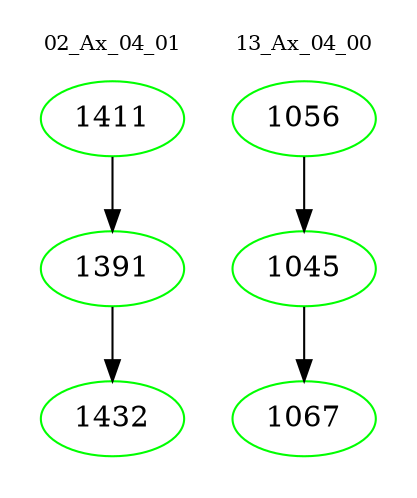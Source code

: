 digraph{
subgraph cluster_0 {
color = white
label = "02_Ax_04_01";
fontsize=10;
T0_1411 [label="1411", color="green"]
T0_1411 -> T0_1391 [color="black"]
T0_1391 [label="1391", color="green"]
T0_1391 -> T0_1432 [color="black"]
T0_1432 [label="1432", color="green"]
}
subgraph cluster_1 {
color = white
label = "13_Ax_04_00";
fontsize=10;
T1_1056 [label="1056", color="green"]
T1_1056 -> T1_1045 [color="black"]
T1_1045 [label="1045", color="green"]
T1_1045 -> T1_1067 [color="black"]
T1_1067 [label="1067", color="green"]
}
}
